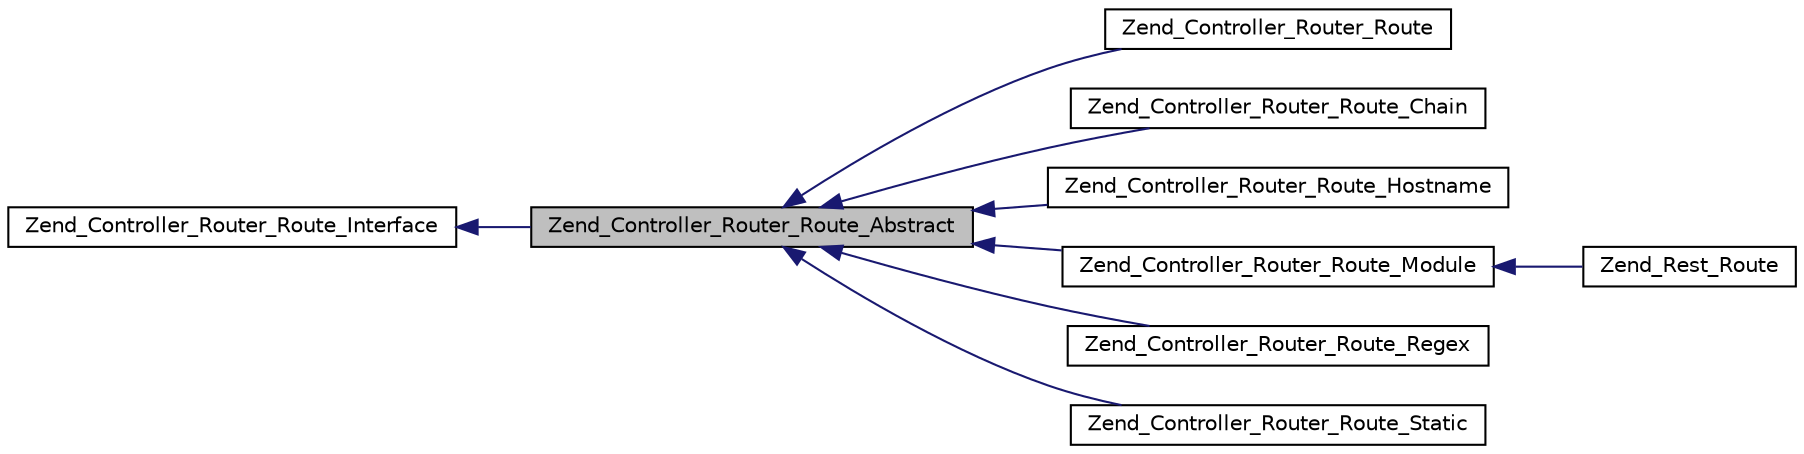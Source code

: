 digraph G
{
  edge [fontname="Helvetica",fontsize="10",labelfontname="Helvetica",labelfontsize="10"];
  node [fontname="Helvetica",fontsize="10",shape=record];
  rankdir="LR";
  Node1 [label="Zend_Controller_Router_Route_Abstract",height=0.2,width=0.4,color="black", fillcolor="grey75", style="filled" fontcolor="black"];
  Node2 -> Node1 [dir="back",color="midnightblue",fontsize="10",style="solid",fontname="Helvetica"];
  Node2 [label="Zend_Controller_Router_Route_Interface",height=0.2,width=0.4,color="black", fillcolor="white", style="filled",URL="$interface_zend___controller___router___route___interface.html"];
  Node1 -> Node3 [dir="back",color="midnightblue",fontsize="10",style="solid",fontname="Helvetica"];
  Node3 [label="Zend_Controller_Router_Route",height=0.2,width=0.4,color="black", fillcolor="white", style="filled",URL="$class_zend___controller___router___route.html"];
  Node1 -> Node4 [dir="back",color="midnightblue",fontsize="10",style="solid",fontname="Helvetica"];
  Node4 [label="Zend_Controller_Router_Route_Chain",height=0.2,width=0.4,color="black", fillcolor="white", style="filled",URL="$class_zend___controller___router___route___chain.html"];
  Node1 -> Node5 [dir="back",color="midnightblue",fontsize="10",style="solid",fontname="Helvetica"];
  Node5 [label="Zend_Controller_Router_Route_Hostname",height=0.2,width=0.4,color="black", fillcolor="white", style="filled",URL="$class_zend___controller___router___route___hostname.html"];
  Node1 -> Node6 [dir="back",color="midnightblue",fontsize="10",style="solid",fontname="Helvetica"];
  Node6 [label="Zend_Controller_Router_Route_Module",height=0.2,width=0.4,color="black", fillcolor="white", style="filled",URL="$class_zend___controller___router___route___module.html"];
  Node6 -> Node7 [dir="back",color="midnightblue",fontsize="10",style="solid",fontname="Helvetica"];
  Node7 [label="Zend_Rest_Route",height=0.2,width=0.4,color="black", fillcolor="white", style="filled",URL="$class_zend___rest___route.html"];
  Node1 -> Node8 [dir="back",color="midnightblue",fontsize="10",style="solid",fontname="Helvetica"];
  Node8 [label="Zend_Controller_Router_Route_Regex",height=0.2,width=0.4,color="black", fillcolor="white", style="filled",URL="$class_zend___controller___router___route___regex.html"];
  Node1 -> Node9 [dir="back",color="midnightblue",fontsize="10",style="solid",fontname="Helvetica"];
  Node9 [label="Zend_Controller_Router_Route_Static",height=0.2,width=0.4,color="black", fillcolor="white", style="filled",URL="$class_zend___controller___router___route___static.html"];
}
